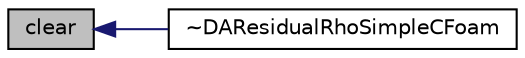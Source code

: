digraph "clear"
{
  bgcolor="transparent";
  edge [fontname="Helvetica",fontsize="10",labelfontname="Helvetica",labelfontsize="10"];
  node [fontname="Helvetica",fontsize="10",shape=record];
  rankdir="LR";
  Node22 [label="clear",height=0.2,width=0.4,color="black", fillcolor="grey75", style="filled", fontcolor="black"];
  Node22 -> Node23 [dir="back",color="midnightblue",fontsize="10",style="solid",fontname="Helvetica"];
  Node23 [label="~DAResidualRhoSimpleCFoam",height=0.2,width=0.4,color="black",URL="$classFoam_1_1DAResidualRhoSimpleCFoam.html#ab5275aae815319762fc0361d0a0ac468"];
}
